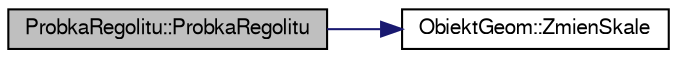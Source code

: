 digraph "ProbkaRegolitu::ProbkaRegolitu"
{
 // LATEX_PDF_SIZE
  edge [fontname="FreeSans",fontsize="10",labelfontname="FreeSans",labelfontsize="10"];
  node [fontname="FreeSans",fontsize="10",shape=record];
  rankdir="LR";
  Node1 [label="ProbkaRegolitu::ProbkaRegolitu",height=0.2,width=0.4,color="black", fillcolor="grey75", style="filled", fontcolor="black",tooltip=" "];
  Node1 -> Node2 [color="midnightblue",fontsize="10",style="solid",fontname="FreeSans"];
  Node2 [label="ObiektGeom::ZmienSkale",height=0.2,width=0.4,color="black", fillcolor="white", style="filled",URL="$a00109.html#ac754851f596fa554312351f2e5103bf0",tooltip=" "];
}
